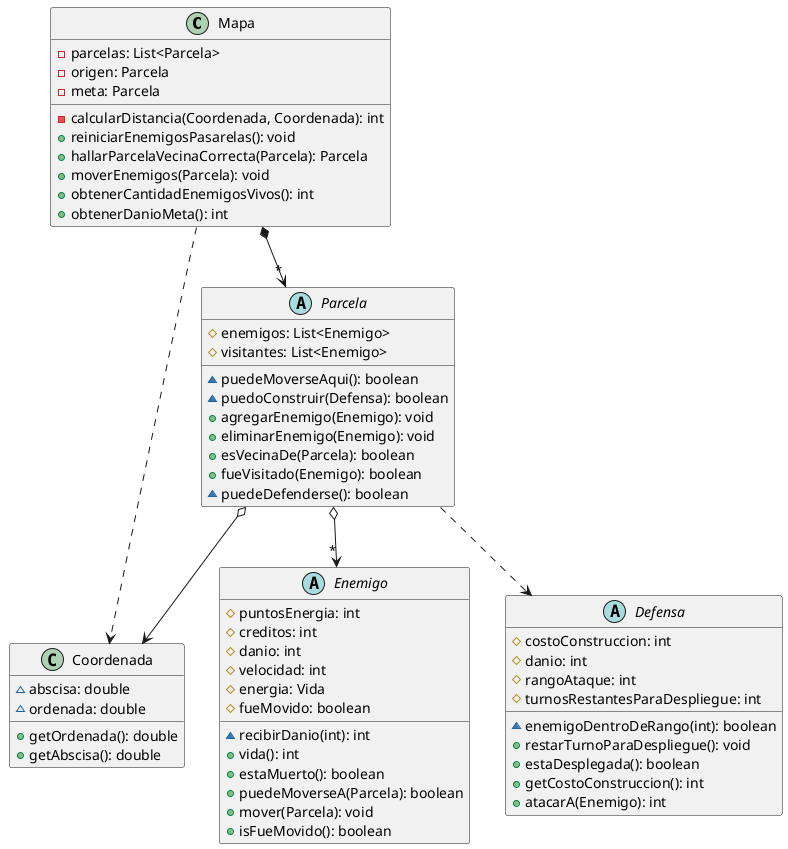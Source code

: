 @startuml


Mapa *-->"*" Parcela
Mapa ..> Coordenada

Parcela o--> Coordenada
Parcela o-->"*" Enemigo
Parcela ..> Defensa



class Mapa {
  - parcelas: List<Parcela>
  - origen: Parcela
  - meta: Parcela

  - calcularDistancia(Coordenada, Coordenada): int
  + reiniciarEnemigosPasarelas(): void
  + hallarParcelaVecinaCorrecta(Parcela): Parcela
  + moverEnemigos(Parcela): void
  + obtenerCantidadEnemigosVivos(): int
  + obtenerDanioMeta(): int
}
class Coordenada {
  ~ abscisa: double
  ~ ordenada: double
  + getOrdenada(): double
  + getAbscisa(): double
}

abstract Parcela {
  # enemigos: List<Enemigo>
  # visitantes: List<Enemigo>

  ~ puedeMoverseAqui(): boolean
  ~ puedoConstruir(Defensa): boolean
  + agregarEnemigo(Enemigo): void
  + eliminarEnemigo(Enemigo): void
  + esVecinaDe(Parcela): boolean
  + fueVisitado(Enemigo): boolean
  ~ puedeDefenderse(): boolean

}
abstract Enemigo {

  # puntosEnergia: int
  # creditos: int
  # danio: int
  # velocidad: int
  # energia: Vida
  # fueMovido: boolean

  ~ recibirDanio(int): int
  + vida(): int
  + estaMuerto(): boolean
  + puedeMoverseA(Parcela): boolean
  + mover(Parcela): void
  + isFueMovido(): boolean
}

abstract Defensa {
  # costoConstruccion: int
  # danio: int
  # rangoAtaque: int
  # turnosRestantesParaDespliegue: int
  ~ enemigoDentroDeRango(int): boolean
  + restarTurnoParaDespliegue(): void
  + estaDesplegada(): boolean
  + getCostoConstruccion(): int
  + atacarA(Enemigo): int
}

@enduml
```